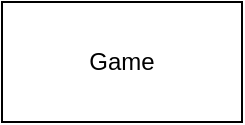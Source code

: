 <mxfile version="10.6.6" type="device"><diagram id="sX1FB1GZws7NB3zaumU8" name="Page-1"><mxGraphModel dx="797" dy="437" grid="1" gridSize="10" guides="1" tooltips="1" connect="1" arrows="1" fold="1" page="1" pageScale="1" pageWidth="850" pageHeight="1100" math="0" shadow="0"><root><mxCell id="0"/><mxCell id="1" parent="0"/><mxCell id="4e7AlSTkv-lJ4DdD1vQt-1" value="Game" style="rounded=0;whiteSpace=wrap;html=1;" vertex="1" parent="1"><mxGeometry x="30" y="20" width="120" height="60" as="geometry"/></mxCell></root></mxGraphModel></diagram></mxfile>